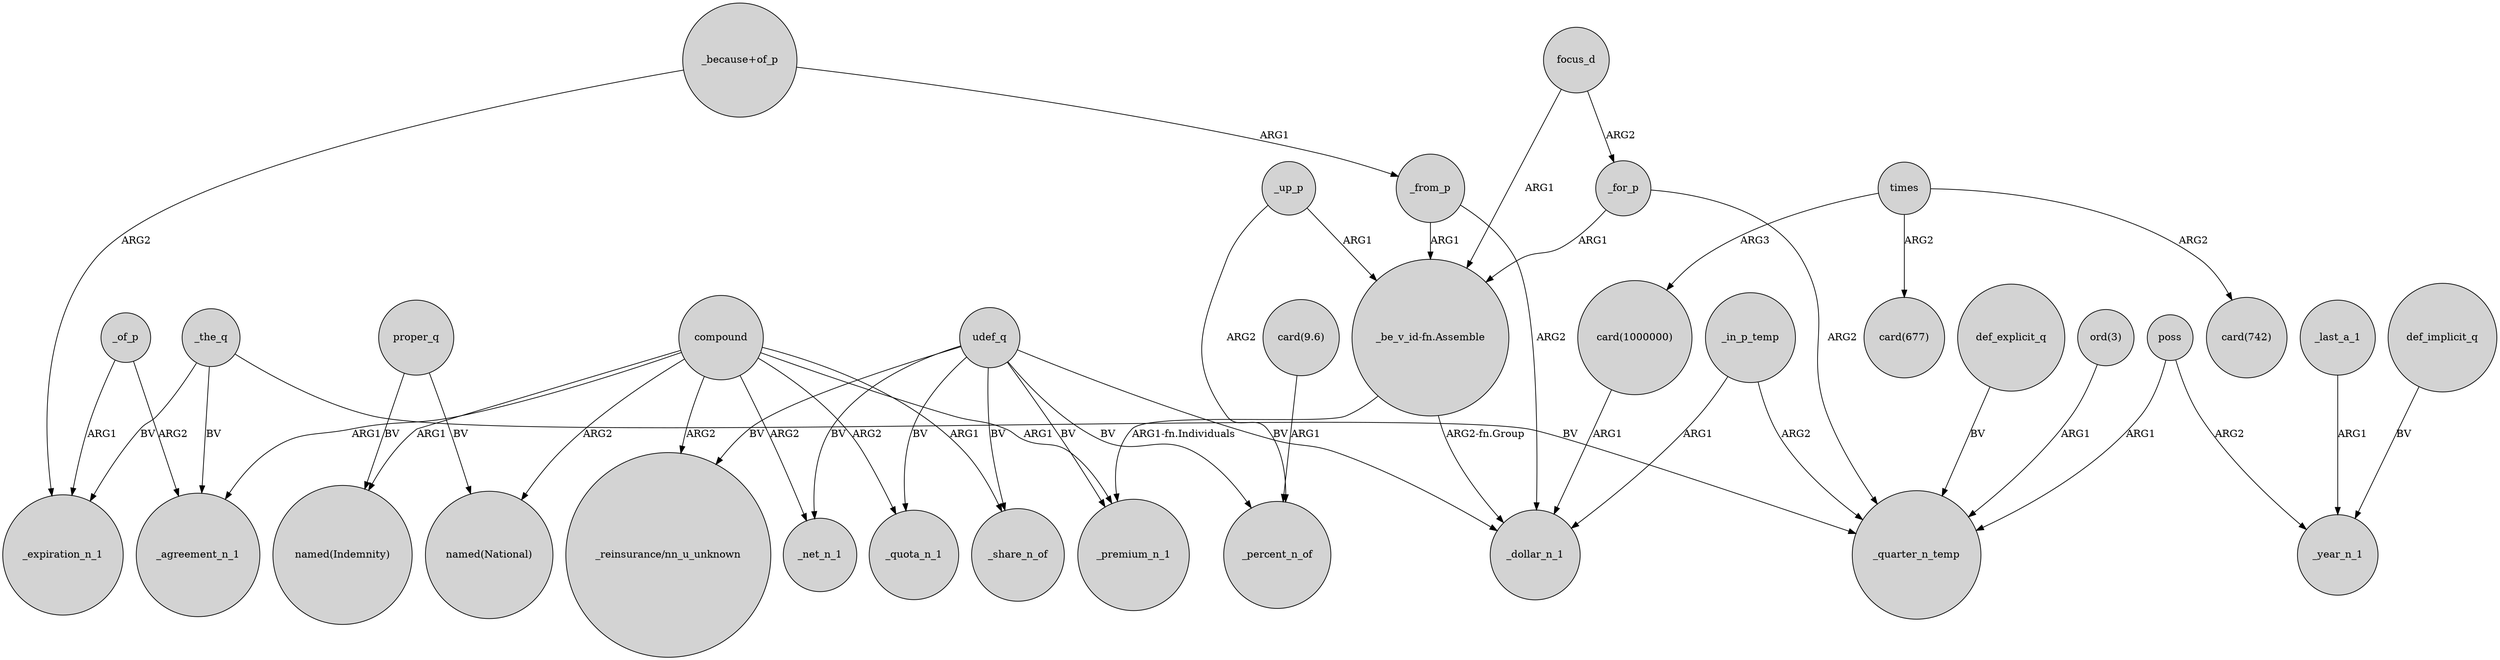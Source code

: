 digraph {
	node [shape=circle style=filled]
	_of_p -> _agreement_n_1 [label=ARG2]
	_up_p -> _percent_n_of [label=ARG2]
	_the_q -> _agreement_n_1 [label=BV]
	compound -> "_reinsurance/nn_u_unknown" [label=ARG2]
	_in_p_temp -> _quarter_n_temp [label=ARG2]
	compound -> _net_n_1 [label=ARG2]
	"_because+of_p" -> _from_p [label=ARG1]
	"ord(3)" -> _quarter_n_temp [label=ARG1]
	_of_p -> _expiration_n_1 [label=ARG1]
	times -> "card(742)" [label=ARG2]
	compound -> _share_n_of [label=ARG1]
	def_implicit_q -> _year_n_1 [label=BV]
	_the_q -> _quarter_n_temp [label=BV]
	times -> "card(1000000)" [label=ARG3]
	_from_p -> "_be_v_id-fn.Assemble" [label=ARG1]
	poss -> _year_n_1 [label=ARG2]
	compound -> "named(Indemnity)" [label=ARG1]
	compound -> "named(National)" [label=ARG2]
	compound -> _premium_n_1 [label=ARG1]
	udef_q -> _quota_n_1 [label=BV]
	_in_p_temp -> _dollar_n_1 [label=ARG1]
	_the_q -> _expiration_n_1 [label=BV]
	_for_p -> _quarter_n_temp [label=ARG2]
	udef_q -> _percent_n_of [label=BV]
	focus_d -> "_be_v_id-fn.Assemble" [label=ARG1]
	udef_q -> _share_n_of [label=BV]
	udef_q -> _net_n_1 [label=BV]
	udef_q -> "_reinsurance/nn_u_unknown" [label=BV]
	def_explicit_q -> _quarter_n_temp [label=BV]
	_last_a_1 -> _year_n_1 [label=ARG1]
	udef_q -> _dollar_n_1 [label=BV]
	"_because+of_p" -> _expiration_n_1 [label=ARG2]
	"card(1000000)" -> _dollar_n_1 [label=ARG1]
	proper_q -> "named(Indemnity)" [label=BV]
	_up_p -> "_be_v_id-fn.Assemble" [label=ARG1]
	poss -> _quarter_n_temp [label=ARG1]
	"_be_v_id-fn.Assemble" -> _premium_n_1 [label="ARG1-fn.Individuals"]
	_for_p -> "_be_v_id-fn.Assemble" [label=ARG1]
	compound -> _quota_n_1 [label=ARG2]
	times -> "card(677)" [label=ARG2]
	udef_q -> _premium_n_1 [label=BV]
	proper_q -> "named(National)" [label=BV]
	focus_d -> _for_p [label=ARG2]
	compound -> _agreement_n_1 [label=ARG1]
	"card(9.6)" -> _percent_n_of [label=ARG1]
	_from_p -> _dollar_n_1 [label=ARG2]
	"_be_v_id-fn.Assemble" -> _dollar_n_1 [label="ARG2-fn.Group"]
}
